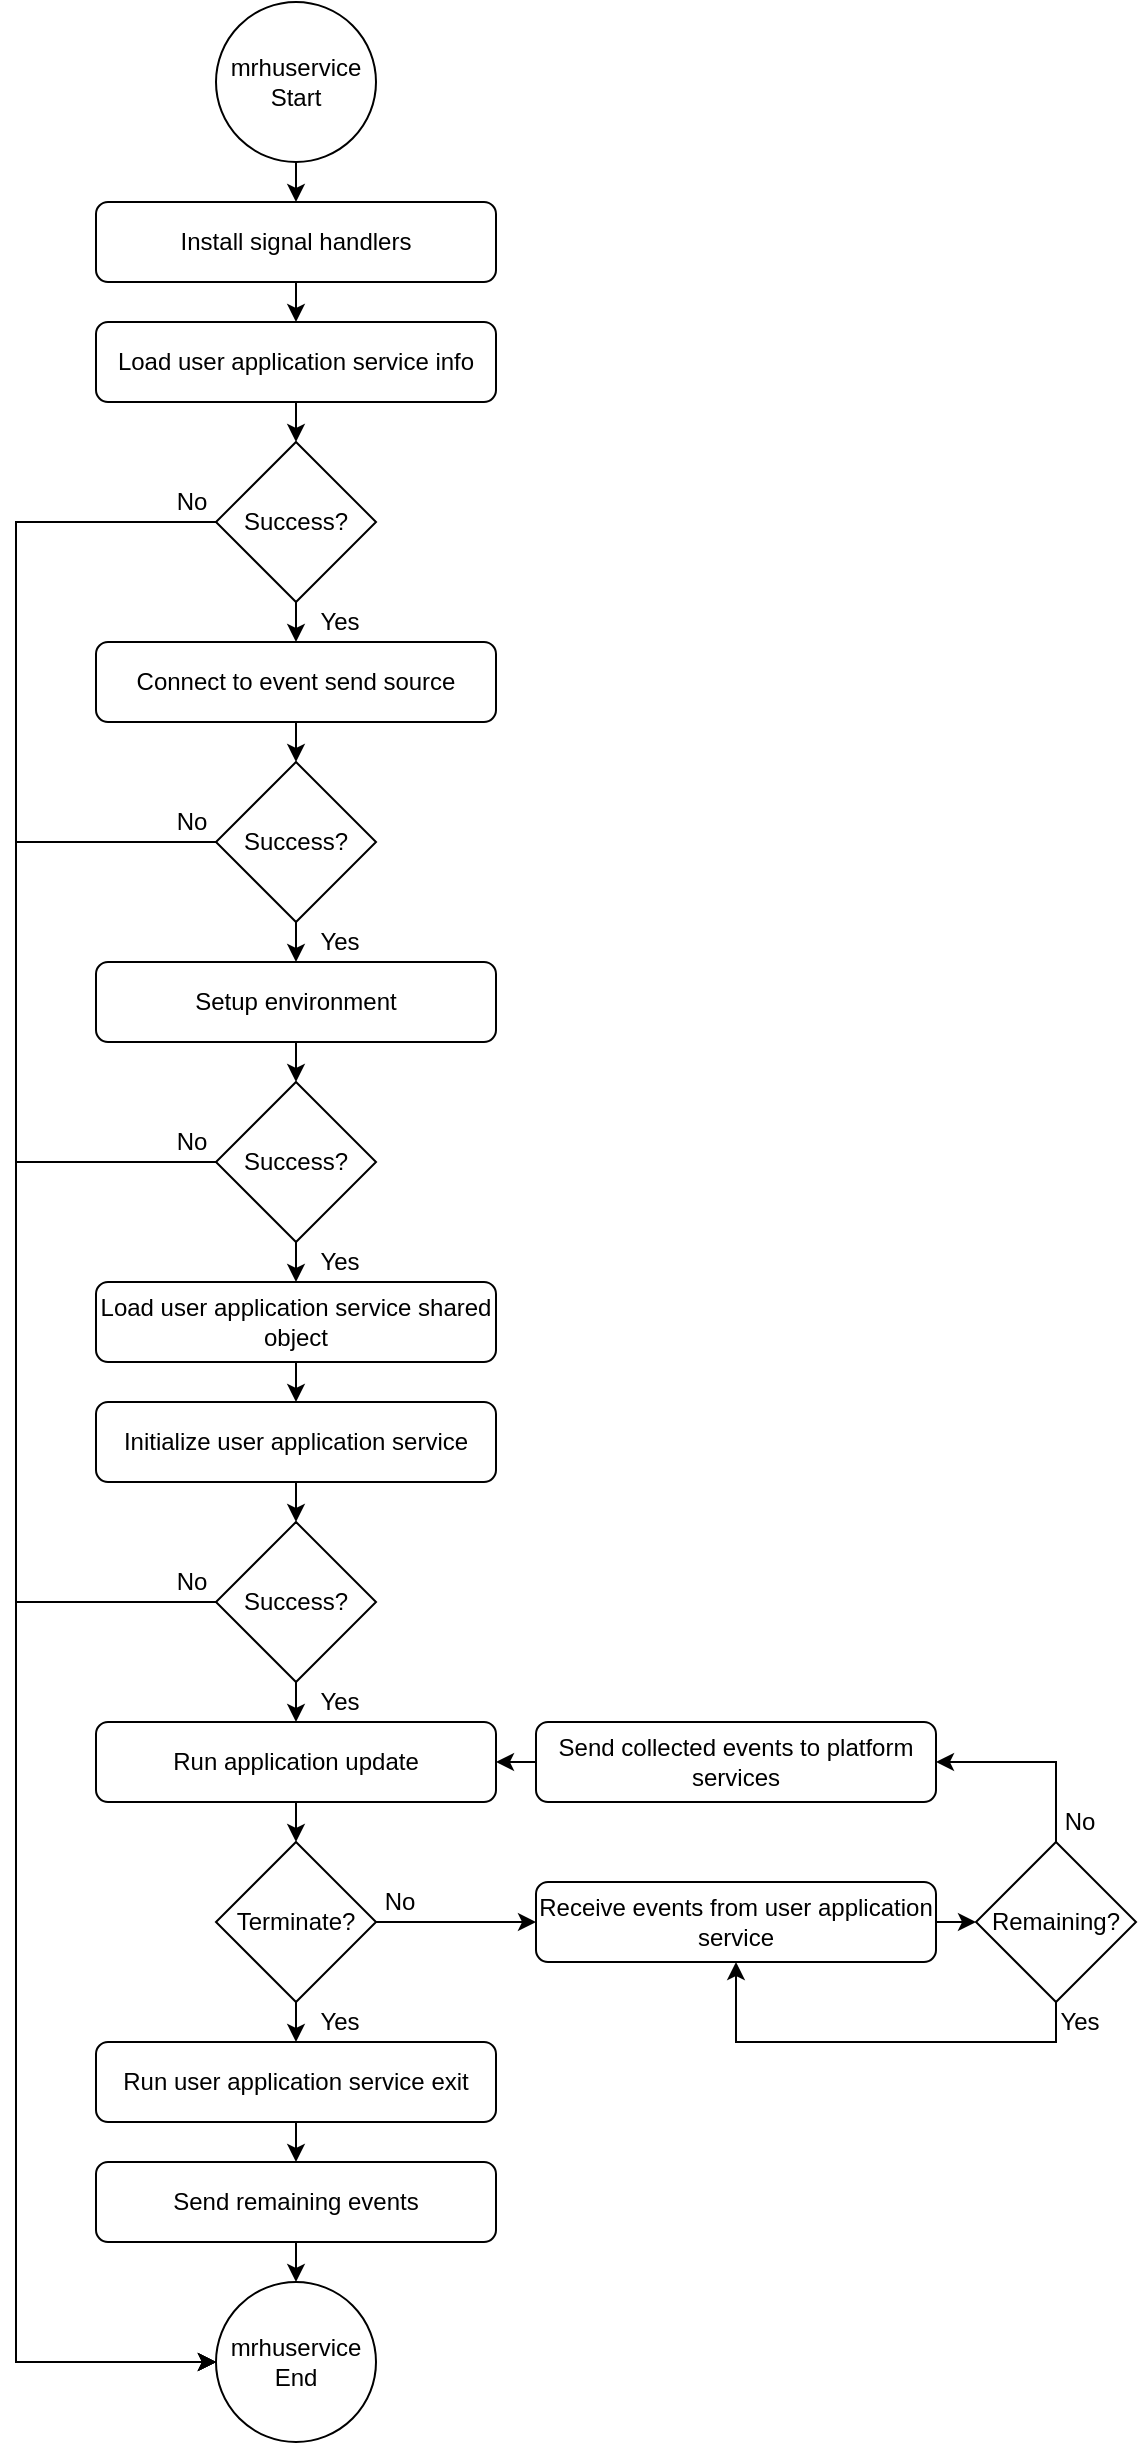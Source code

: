 <mxfile version="17.4.2" type="device"><diagram id="ABakkEomW4vuQibv08w5" name="Page-1"><mxGraphModel dx="1106" dy="775" grid="1" gridSize="10" guides="1" tooltips="1" connect="1" arrows="1" fold="1" page="1" pageScale="1" pageWidth="827" pageHeight="1169" math="0" shadow="0"><root><mxCell id="0"/><mxCell id="1" parent="0"/><mxCell id="YueggXXWdZ5qi5-yySTW-3" style="edgeStyle=orthogonalEdgeStyle;rounded=0;orthogonalLoop=1;jettySize=auto;html=1;exitX=0.5;exitY=1;exitDx=0;exitDy=0;entryX=0.5;entryY=0;entryDx=0;entryDy=0;" parent="1" source="YueggXXWdZ5qi5-yySTW-1" target="YueggXXWdZ5qi5-yySTW-2" edge="1"><mxGeometry relative="1" as="geometry"/></mxCell><mxCell id="YueggXXWdZ5qi5-yySTW-1" value="mrhuservice&lt;br&gt;Start" style="ellipse;whiteSpace=wrap;html=1;aspect=fixed;" parent="1" vertex="1"><mxGeometry x="160" y="40" width="80" height="80" as="geometry"/></mxCell><mxCell id="YueggXXWdZ5qi5-yySTW-11" style="edgeStyle=orthogonalEdgeStyle;rounded=0;orthogonalLoop=1;jettySize=auto;html=1;exitX=0.5;exitY=1;exitDx=0;exitDy=0;entryX=0.5;entryY=0;entryDx=0;entryDy=0;" parent="1" source="YueggXXWdZ5qi5-yySTW-2" target="YueggXXWdZ5qi5-yySTW-9" edge="1"><mxGeometry relative="1" as="geometry"/></mxCell><mxCell id="YueggXXWdZ5qi5-yySTW-2" value="Install signal handlers" style="rounded=1;whiteSpace=wrap;html=1;" parent="1" vertex="1"><mxGeometry x="100" y="140" width="200" height="40" as="geometry"/></mxCell><mxCell id="YueggXXWdZ5qi5-yySTW-14" style="edgeStyle=orthogonalEdgeStyle;rounded=0;orthogonalLoop=1;jettySize=auto;html=1;exitX=0.5;exitY=1;exitDx=0;exitDy=0;entryX=0.5;entryY=0;entryDx=0;entryDy=0;" parent="1" source="YueggXXWdZ5qi5-yySTW-4" target="YueggXXWdZ5qi5-yySTW-6" edge="1"><mxGeometry relative="1" as="geometry"/></mxCell><mxCell id="YueggXXWdZ5qi5-yySTW-4" value="Connect to event send source" style="rounded=1;whiteSpace=wrap;html=1;" parent="1" vertex="1"><mxGeometry x="100" y="360" width="200" height="40" as="geometry"/></mxCell><mxCell id="YueggXXWdZ5qi5-yySTW-23" style="edgeStyle=orthogonalEdgeStyle;rounded=0;orthogonalLoop=1;jettySize=auto;html=1;exitX=0.5;exitY=1;exitDx=0;exitDy=0;entryX=0.5;entryY=0;entryDx=0;entryDy=0;" parent="1" source="YueggXXWdZ5qi5-yySTW-6" target="YueggXXWdZ5qi5-yySTW-15" edge="1"><mxGeometry relative="1" as="geometry"/></mxCell><mxCell id="YueggXXWdZ5qi5-yySTW-6" value="Success?" style="rhombus;whiteSpace=wrap;html=1;" parent="1" vertex="1"><mxGeometry x="160" y="420" width="80" height="80" as="geometry"/></mxCell><mxCell id="YueggXXWdZ5qi5-yySTW-12" style="edgeStyle=orthogonalEdgeStyle;rounded=0;orthogonalLoop=1;jettySize=auto;html=1;exitX=0.5;exitY=1;exitDx=0;exitDy=0;entryX=0.5;entryY=0;entryDx=0;entryDy=0;" parent="1" source="YueggXXWdZ5qi5-yySTW-9" target="YueggXXWdZ5qi5-yySTW-10" edge="1"><mxGeometry relative="1" as="geometry"/></mxCell><mxCell id="YueggXXWdZ5qi5-yySTW-9" value="Load user application service info" style="rounded=1;whiteSpace=wrap;html=1;" parent="1" vertex="1"><mxGeometry x="100" y="200" width="200" height="40" as="geometry"/></mxCell><mxCell id="YueggXXWdZ5qi5-yySTW-13" style="edgeStyle=orthogonalEdgeStyle;rounded=0;orthogonalLoop=1;jettySize=auto;html=1;exitX=0.5;exitY=1;exitDx=0;exitDy=0;entryX=0.5;entryY=0;entryDx=0;entryDy=0;" parent="1" source="YueggXXWdZ5qi5-yySTW-10" target="YueggXXWdZ5qi5-yySTW-4" edge="1"><mxGeometry relative="1" as="geometry"/></mxCell><mxCell id="YueggXXWdZ5qi5-yySTW-10" value="Success?" style="rhombus;whiteSpace=wrap;html=1;" parent="1" vertex="1"><mxGeometry x="160" y="260" width="80" height="80" as="geometry"/></mxCell><mxCell id="YueggXXWdZ5qi5-yySTW-20" style="edgeStyle=orthogonalEdgeStyle;rounded=0;orthogonalLoop=1;jettySize=auto;html=1;exitX=0.5;exitY=1;exitDx=0;exitDy=0;entryX=0.5;entryY=0;entryDx=0;entryDy=0;" parent="1" source="YueggXXWdZ5qi5-yySTW-15" target="YueggXXWdZ5qi5-yySTW-16" edge="1"><mxGeometry relative="1" as="geometry"/></mxCell><mxCell id="YueggXXWdZ5qi5-yySTW-15" value="Setup environment" style="rounded=1;whiteSpace=wrap;html=1;" parent="1" vertex="1"><mxGeometry x="100" y="520" width="200" height="40" as="geometry"/></mxCell><mxCell id="pe1lp9-_dt051UgyiCJa-1" style="edgeStyle=orthogonalEdgeStyle;rounded=0;orthogonalLoop=1;jettySize=auto;html=1;exitX=0.5;exitY=1;exitDx=0;exitDy=0;entryX=0.5;entryY=0;entryDx=0;entryDy=0;" edge="1" parent="1" source="YueggXXWdZ5qi5-yySTW-16" target="RHD7DsQSCBQ7xvAAqqhL-1"><mxGeometry relative="1" as="geometry"/></mxCell><mxCell id="YueggXXWdZ5qi5-yySTW-16" value="Success?" style="rhombus;whiteSpace=wrap;html=1;" parent="1" vertex="1"><mxGeometry x="160" y="580" width="80" height="80" as="geometry"/></mxCell><mxCell id="YueggXXWdZ5qi5-yySTW-27" style="edgeStyle=orthogonalEdgeStyle;rounded=0;orthogonalLoop=1;jettySize=auto;html=1;exitX=0.5;exitY=1;exitDx=0;exitDy=0;entryX=0.5;entryY=0;entryDx=0;entryDy=0;" parent="1" source="YueggXXWdZ5qi5-yySTW-19" target="YueggXXWdZ5qi5-yySTW-24" edge="1"><mxGeometry relative="1" as="geometry"/></mxCell><mxCell id="YueggXXWdZ5qi5-yySTW-19" value="Initialize user application service" style="rounded=1;whiteSpace=wrap;html=1;" parent="1" vertex="1"><mxGeometry x="100" y="740" width="200" height="40" as="geometry"/></mxCell><mxCell id="YueggXXWdZ5qi5-yySTW-32" style="edgeStyle=orthogonalEdgeStyle;rounded=0;orthogonalLoop=1;jettySize=auto;html=1;exitX=0.5;exitY=1;exitDx=0;exitDy=0;entryX=0.5;entryY=0;entryDx=0;entryDy=0;" parent="1" source="YueggXXWdZ5qi5-yySTW-24" target="YueggXXWdZ5qi5-yySTW-29" edge="1"><mxGeometry relative="1" as="geometry"/></mxCell><mxCell id="YueggXXWdZ5qi5-yySTW-48" style="edgeStyle=orthogonalEdgeStyle;rounded=0;orthogonalLoop=1;jettySize=auto;html=1;exitX=0;exitY=0.5;exitDx=0;exitDy=0;entryX=0;entryY=0.5;entryDx=0;entryDy=0;" parent="1" source="YueggXXWdZ5qi5-yySTW-24" target="YueggXXWdZ5qi5-yySTW-39" edge="1"><mxGeometry relative="1" as="geometry"><Array as="points"><mxPoint x="60" y="840"/><mxPoint x="60" y="1220"/></Array></mxGeometry></mxCell><mxCell id="YueggXXWdZ5qi5-yySTW-24" value="Success?" style="rhombus;whiteSpace=wrap;html=1;" parent="1" vertex="1"><mxGeometry x="160" y="800" width="80" height="80" as="geometry"/></mxCell><mxCell id="YueggXXWdZ5qi5-yySTW-40" style="edgeStyle=orthogonalEdgeStyle;rounded=0;orthogonalLoop=1;jettySize=auto;html=1;exitX=0.5;exitY=1;exitDx=0;exitDy=0;entryX=0.5;entryY=0;entryDx=0;entryDy=0;" parent="1" source="YueggXXWdZ5qi5-yySTW-28" target="YueggXXWdZ5qi5-yySTW-36" edge="1"><mxGeometry relative="1" as="geometry"/></mxCell><mxCell id="pe1lp9-_dt051UgyiCJa-4" style="edgeStyle=orthogonalEdgeStyle;rounded=0;orthogonalLoop=1;jettySize=auto;html=1;exitX=1;exitY=0.5;exitDx=0;exitDy=0;entryX=0;entryY=0.5;entryDx=0;entryDy=0;" edge="1" parent="1" source="YueggXXWdZ5qi5-yySTW-28" target="YueggXXWdZ5qi5-yySTW-88"><mxGeometry relative="1" as="geometry"/></mxCell><mxCell id="YueggXXWdZ5qi5-yySTW-28" value="Terminate?" style="rhombus;whiteSpace=wrap;html=1;" parent="1" vertex="1"><mxGeometry x="160" y="960" width="80" height="80" as="geometry"/></mxCell><mxCell id="YueggXXWdZ5qi5-yySTW-33" style="edgeStyle=orthogonalEdgeStyle;rounded=0;orthogonalLoop=1;jettySize=auto;html=1;exitX=0.5;exitY=1;exitDx=0;exitDy=0;entryX=0.5;entryY=0;entryDx=0;entryDy=0;" parent="1" source="YueggXXWdZ5qi5-yySTW-29" target="YueggXXWdZ5qi5-yySTW-28" edge="1"><mxGeometry relative="1" as="geometry"/></mxCell><mxCell id="YueggXXWdZ5qi5-yySTW-29" value="Run application update" style="rounded=1;whiteSpace=wrap;html=1;" parent="1" vertex="1"><mxGeometry x="100" y="900" width="200" height="40" as="geometry"/></mxCell><mxCell id="YueggXXWdZ5qi5-yySTW-41" style="edgeStyle=orthogonalEdgeStyle;rounded=0;orthogonalLoop=1;jettySize=auto;html=1;exitX=0.5;exitY=1;exitDx=0;exitDy=0;entryX=0.5;entryY=0;entryDx=0;entryDy=0;" parent="1" source="YueggXXWdZ5qi5-yySTW-36" target="YueggXXWdZ5qi5-yySTW-37" edge="1"><mxGeometry relative="1" as="geometry"/></mxCell><mxCell id="YueggXXWdZ5qi5-yySTW-36" value="Run user application service exit" style="rounded=1;whiteSpace=wrap;html=1;" parent="1" vertex="1"><mxGeometry x="100" y="1060" width="200" height="40" as="geometry"/></mxCell><mxCell id="pe1lp9-_dt051UgyiCJa-2" style="edgeStyle=orthogonalEdgeStyle;rounded=0;orthogonalLoop=1;jettySize=auto;html=1;exitX=0.5;exitY=1;exitDx=0;exitDy=0;entryX=0.5;entryY=0;entryDx=0;entryDy=0;" edge="1" parent="1" source="YueggXXWdZ5qi5-yySTW-37" target="YueggXXWdZ5qi5-yySTW-39"><mxGeometry relative="1" as="geometry"/></mxCell><mxCell id="YueggXXWdZ5qi5-yySTW-37" value="Send remaining events" style="rounded=1;whiteSpace=wrap;html=1;" parent="1" vertex="1"><mxGeometry x="100" y="1120" width="200" height="40" as="geometry"/></mxCell><mxCell id="YueggXXWdZ5qi5-yySTW-39" value="mrhuservice End" style="ellipse;whiteSpace=wrap;html=1;aspect=fixed;" parent="1" vertex="1"><mxGeometry x="160" y="1180" width="80" height="80" as="geometry"/></mxCell><mxCell id="YueggXXWdZ5qi5-yySTW-49" value="Yes" style="text;html=1;strokeColor=none;fillColor=none;align=center;verticalAlign=middle;whiteSpace=wrap;rounded=0;" parent="1" vertex="1"><mxGeometry x="210" y="340" width="24" height="20" as="geometry"/></mxCell><mxCell id="YueggXXWdZ5qi5-yySTW-50" value="Yes" style="text;html=1;strokeColor=none;fillColor=none;align=center;verticalAlign=middle;whiteSpace=wrap;rounded=0;" parent="1" vertex="1"><mxGeometry x="210" y="500" width="24" height="20" as="geometry"/></mxCell><mxCell id="YueggXXWdZ5qi5-yySTW-51" value="Yes" style="text;html=1;strokeColor=none;fillColor=none;align=center;verticalAlign=middle;whiteSpace=wrap;rounded=0;" parent="1" vertex="1"><mxGeometry x="210" y="660" width="24" height="20" as="geometry"/></mxCell><mxCell id="YueggXXWdZ5qi5-yySTW-53" value="Yes" style="text;html=1;strokeColor=none;fillColor=none;align=center;verticalAlign=middle;whiteSpace=wrap;rounded=0;" parent="1" vertex="1"><mxGeometry x="210" y="880" width="24" height="20" as="geometry"/></mxCell><mxCell id="YueggXXWdZ5qi5-yySTW-54" value="Yes" style="text;html=1;strokeColor=none;fillColor=none;align=center;verticalAlign=middle;whiteSpace=wrap;rounded=0;" parent="1" vertex="1"><mxGeometry x="210" y="1040" width="24" height="20" as="geometry"/></mxCell><mxCell id="YueggXXWdZ5qi5-yySTW-55" value="No" style="text;html=1;strokeColor=none;fillColor=none;align=center;verticalAlign=middle;whiteSpace=wrap;rounded=0;" parent="1" vertex="1"><mxGeometry x="136" y="820" width="24" height="20" as="geometry"/></mxCell><mxCell id="RHD7DsQSCBQ7xvAAqqhL-11" style="edgeStyle=orthogonalEdgeStyle;rounded=0;orthogonalLoop=1;jettySize=auto;html=1;exitX=1;exitY=1;exitDx=0;exitDy=0;entryX=0;entryY=0.5;entryDx=0;entryDy=0;" parent="1" source="YueggXXWdZ5qi5-yySTW-57" target="YueggXXWdZ5qi5-yySTW-39" edge="1"><mxGeometry relative="1" as="geometry"><Array as="points"><mxPoint x="60" y="620"/><mxPoint x="60" y="1220"/></Array></mxGeometry></mxCell><mxCell id="YueggXXWdZ5qi5-yySTW-57" value="No" style="text;html=1;strokeColor=none;fillColor=none;align=center;verticalAlign=middle;whiteSpace=wrap;rounded=0;" parent="1" vertex="1"><mxGeometry x="136" y="600" width="24" height="20" as="geometry"/></mxCell><mxCell id="RHD7DsQSCBQ7xvAAqqhL-12" style="edgeStyle=orthogonalEdgeStyle;rounded=0;orthogonalLoop=1;jettySize=auto;html=1;exitX=1;exitY=1;exitDx=0;exitDy=0;entryX=0;entryY=0.5;entryDx=0;entryDy=0;" parent="1" source="YueggXXWdZ5qi5-yySTW-59" target="YueggXXWdZ5qi5-yySTW-39" edge="1"><mxGeometry relative="1" as="geometry"><Array as="points"><mxPoint x="60" y="460"/><mxPoint x="60" y="1220"/></Array></mxGeometry></mxCell><mxCell id="YueggXXWdZ5qi5-yySTW-59" value="No" style="text;html=1;strokeColor=none;fillColor=none;align=center;verticalAlign=middle;whiteSpace=wrap;rounded=0;" parent="1" vertex="1"><mxGeometry x="136" y="440" width="24" height="20" as="geometry"/></mxCell><mxCell id="RHD7DsQSCBQ7xvAAqqhL-13" style="edgeStyle=orthogonalEdgeStyle;rounded=0;orthogonalLoop=1;jettySize=auto;html=1;exitX=1;exitY=1;exitDx=0;exitDy=0;entryX=0;entryY=0.5;entryDx=0;entryDy=0;" parent="1" source="YueggXXWdZ5qi5-yySTW-60" target="YueggXXWdZ5qi5-yySTW-39" edge="1"><mxGeometry relative="1" as="geometry"><Array as="points"><mxPoint x="60" y="300"/><mxPoint x="60" y="1220"/></Array></mxGeometry></mxCell><mxCell id="YueggXXWdZ5qi5-yySTW-60" value="No" style="text;html=1;strokeColor=none;fillColor=none;align=center;verticalAlign=middle;whiteSpace=wrap;rounded=0;" parent="1" vertex="1"><mxGeometry x="136" y="280" width="24" height="20" as="geometry"/></mxCell><mxCell id="pe1lp9-_dt051UgyiCJa-7" style="edgeStyle=orthogonalEdgeStyle;rounded=0;orthogonalLoop=1;jettySize=auto;html=1;exitX=0.5;exitY=1;exitDx=0;exitDy=0;entryX=0.5;entryY=1;entryDx=0;entryDy=0;" edge="1" parent="1" source="YueggXXWdZ5qi5-yySTW-62" target="YueggXXWdZ5qi5-yySTW-88"><mxGeometry relative="1" as="geometry"/></mxCell><mxCell id="pe1lp9-_dt051UgyiCJa-8" style="edgeStyle=orthogonalEdgeStyle;rounded=0;orthogonalLoop=1;jettySize=auto;html=1;exitX=0.5;exitY=0;exitDx=0;exitDy=0;entryX=1;entryY=0.5;entryDx=0;entryDy=0;" edge="1" parent="1" source="YueggXXWdZ5qi5-yySTW-62" target="YueggXXWdZ5qi5-yySTW-86"><mxGeometry relative="1" as="geometry"/></mxCell><mxCell id="YueggXXWdZ5qi5-yySTW-62" value="Remaining?" style="rhombus;whiteSpace=wrap;html=1;" parent="1" vertex="1"><mxGeometry x="540" y="960" width="80" height="80" as="geometry"/></mxCell><mxCell id="YueggXXWdZ5qi5-yySTW-65" value="Yes" style="text;html=1;strokeColor=none;fillColor=none;align=center;verticalAlign=middle;whiteSpace=wrap;rounded=0;" parent="1" vertex="1"><mxGeometry x="580" y="1040" width="24" height="20" as="geometry"/></mxCell><mxCell id="YueggXXWdZ5qi5-yySTW-84" value="No" style="text;html=1;strokeColor=none;fillColor=none;align=center;verticalAlign=middle;whiteSpace=wrap;rounded=0;" parent="1" vertex="1"><mxGeometry x="240" y="980" width="24" height="20" as="geometry"/></mxCell><mxCell id="YueggXXWdZ5qi5-yySTW-85" value="No" style="text;html=1;strokeColor=none;fillColor=none;align=center;verticalAlign=middle;whiteSpace=wrap;rounded=0;" parent="1" vertex="1"><mxGeometry x="580" y="940" width="24" height="20" as="geometry"/></mxCell><mxCell id="pe1lp9-_dt051UgyiCJa-3" style="edgeStyle=orthogonalEdgeStyle;rounded=0;orthogonalLoop=1;jettySize=auto;html=1;exitX=0;exitY=0.5;exitDx=0;exitDy=0;entryX=1;entryY=0.5;entryDx=0;entryDy=0;" edge="1" parent="1" source="YueggXXWdZ5qi5-yySTW-86" target="YueggXXWdZ5qi5-yySTW-29"><mxGeometry relative="1" as="geometry"/></mxCell><mxCell id="YueggXXWdZ5qi5-yySTW-86" value="Send collected events to platform services" style="rounded=1;whiteSpace=wrap;html=1;" parent="1" vertex="1"><mxGeometry x="320" y="900" width="200" height="40" as="geometry"/></mxCell><mxCell id="pe1lp9-_dt051UgyiCJa-6" style="edgeStyle=orthogonalEdgeStyle;rounded=0;orthogonalLoop=1;jettySize=auto;html=1;exitX=1;exitY=0.5;exitDx=0;exitDy=0;entryX=0;entryY=0.5;entryDx=0;entryDy=0;" edge="1" parent="1" source="YueggXXWdZ5qi5-yySTW-88" target="YueggXXWdZ5qi5-yySTW-62"><mxGeometry relative="1" as="geometry"/></mxCell><mxCell id="YueggXXWdZ5qi5-yySTW-88" value="Receive events from user application service" style="rounded=1;whiteSpace=wrap;html=1;" parent="1" vertex="1"><mxGeometry x="320" y="980" width="200" height="40" as="geometry"/></mxCell><mxCell id="RHD7DsQSCBQ7xvAAqqhL-4" style="edgeStyle=orthogonalEdgeStyle;rounded=0;orthogonalLoop=1;jettySize=auto;html=1;exitX=0.5;exitY=1;exitDx=0;exitDy=0;entryX=0.5;entryY=0;entryDx=0;entryDy=0;" parent="1" source="RHD7DsQSCBQ7xvAAqqhL-1" target="YueggXXWdZ5qi5-yySTW-19" edge="1"><mxGeometry relative="1" as="geometry"/></mxCell><mxCell id="RHD7DsQSCBQ7xvAAqqhL-1" value="Load user application service shared object" style="rounded=1;whiteSpace=wrap;html=1;" parent="1" vertex="1"><mxGeometry x="100" y="680" width="200" height="40" as="geometry"/></mxCell></root></mxGraphModel></diagram></mxfile>